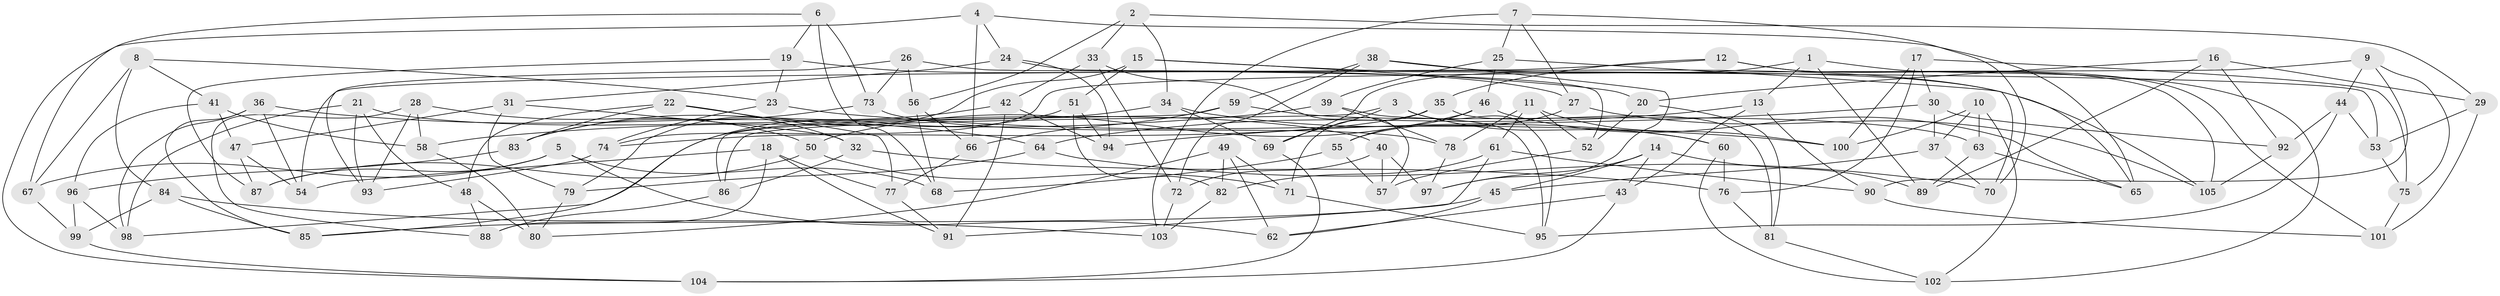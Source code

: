 // Generated by graph-tools (version 1.1) at 2025/50/03/09/25 03:50:56]
// undirected, 105 vertices, 210 edges
graph export_dot {
graph [start="1"]
  node [color=gray90,style=filled];
  1;
  2;
  3;
  4;
  5;
  6;
  7;
  8;
  9;
  10;
  11;
  12;
  13;
  14;
  15;
  16;
  17;
  18;
  19;
  20;
  21;
  22;
  23;
  24;
  25;
  26;
  27;
  28;
  29;
  30;
  31;
  32;
  33;
  34;
  35;
  36;
  37;
  38;
  39;
  40;
  41;
  42;
  43;
  44;
  45;
  46;
  47;
  48;
  49;
  50;
  51;
  52;
  53;
  54;
  55;
  56;
  57;
  58;
  59;
  60;
  61;
  62;
  63;
  64;
  65;
  66;
  67;
  68;
  69;
  70;
  71;
  72;
  73;
  74;
  75;
  76;
  77;
  78;
  79;
  80;
  81;
  82;
  83;
  84;
  85;
  86;
  87;
  88;
  89;
  90;
  91;
  92;
  93;
  94;
  95;
  96;
  97;
  98;
  99;
  100;
  101;
  102;
  103;
  104;
  105;
  1 -- 102;
  1 -- 89;
  1 -- 13;
  1 -- 69;
  2 -- 34;
  2 -- 56;
  2 -- 33;
  2 -- 29;
  3 -- 60;
  3 -- 86;
  3 -- 69;
  3 -- 95;
  4 -- 24;
  4 -- 66;
  4 -- 65;
  4 -- 104;
  5 -- 67;
  5 -- 62;
  5 -- 68;
  5 -- 87;
  6 -- 19;
  6 -- 68;
  6 -- 67;
  6 -- 73;
  7 -- 103;
  7 -- 25;
  7 -- 27;
  7 -- 70;
  8 -- 23;
  8 -- 67;
  8 -- 41;
  8 -- 84;
  9 -- 74;
  9 -- 75;
  9 -- 90;
  9 -- 44;
  10 -- 37;
  10 -- 63;
  10 -- 100;
  10 -- 102;
  11 -- 61;
  11 -- 78;
  11 -- 100;
  11 -- 52;
  12 -- 105;
  12 -- 101;
  12 -- 54;
  12 -- 35;
  13 -- 64;
  13 -- 43;
  13 -- 90;
  14 -- 43;
  14 -- 45;
  14 -- 97;
  14 -- 89;
  15 -- 79;
  15 -- 51;
  15 -- 20;
  15 -- 105;
  16 -- 92;
  16 -- 29;
  16 -- 20;
  16 -- 89;
  17 -- 76;
  17 -- 75;
  17 -- 30;
  17 -- 100;
  18 -- 91;
  18 -- 88;
  18 -- 54;
  18 -- 77;
  19 -- 23;
  19 -- 27;
  19 -- 87;
  20 -- 52;
  20 -- 81;
  21 -- 40;
  21 -- 98;
  21 -- 93;
  21 -- 48;
  22 -- 32;
  22 -- 48;
  22 -- 83;
  22 -- 77;
  23 -- 100;
  23 -- 74;
  24 -- 94;
  24 -- 53;
  24 -- 31;
  25 -- 39;
  25 -- 70;
  25 -- 46;
  26 -- 52;
  26 -- 73;
  26 -- 93;
  26 -- 56;
  27 -- 105;
  27 -- 55;
  28 -- 58;
  28 -- 88;
  28 -- 50;
  28 -- 93;
  29 -- 101;
  29 -- 53;
  30 -- 37;
  30 -- 92;
  30 -- 94;
  31 -- 47;
  31 -- 79;
  31 -- 32;
  32 -- 86;
  32 -- 76;
  33 -- 57;
  33 -- 72;
  33 -- 42;
  34 -- 98;
  34 -- 69;
  34 -- 60;
  35 -- 74;
  35 -- 71;
  35 -- 81;
  36 -- 64;
  36 -- 98;
  36 -- 54;
  36 -- 85;
  37 -- 70;
  37 -- 45;
  38 -- 65;
  38 -- 72;
  38 -- 97;
  38 -- 59;
  39 -- 58;
  39 -- 78;
  39 -- 95;
  40 -- 57;
  40 -- 72;
  40 -- 97;
  41 -- 96;
  41 -- 47;
  41 -- 58;
  42 -- 91;
  42 -- 94;
  42 -- 83;
  43 -- 104;
  43 -- 62;
  44 -- 92;
  44 -- 53;
  44 -- 95;
  45 -- 85;
  45 -- 62;
  46 -- 65;
  46 -- 55;
  46 -- 50;
  47 -- 54;
  47 -- 87;
  48 -- 88;
  48 -- 80;
  49 -- 62;
  49 -- 80;
  49 -- 71;
  49 -- 82;
  50 -- 87;
  50 -- 71;
  51 -- 82;
  51 -- 94;
  51 -- 85;
  52 -- 57;
  53 -- 75;
  55 -- 68;
  55 -- 57;
  56 -- 66;
  56 -- 68;
  58 -- 80;
  59 -- 63;
  59 -- 66;
  59 -- 86;
  60 -- 102;
  60 -- 76;
  61 -- 90;
  61 -- 91;
  61 -- 82;
  63 -- 89;
  63 -- 65;
  64 -- 70;
  64 -- 79;
  66 -- 77;
  67 -- 99;
  69 -- 104;
  71 -- 95;
  72 -- 103;
  73 -- 78;
  73 -- 83;
  74 -- 93;
  75 -- 101;
  76 -- 81;
  77 -- 91;
  78 -- 97;
  79 -- 80;
  81 -- 102;
  82 -- 103;
  83 -- 96;
  84 -- 85;
  84 -- 99;
  84 -- 103;
  86 -- 88;
  90 -- 101;
  92 -- 105;
  96 -- 98;
  96 -- 99;
  99 -- 104;
}
